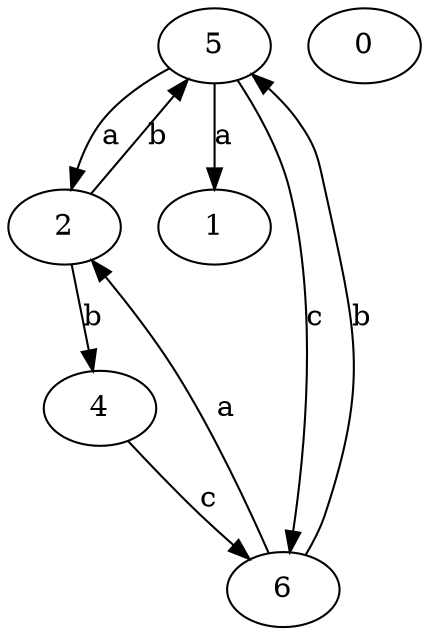 strict digraph  {
1;
2;
0;
4;
5;
6;
2 -> 4  [label=b];
2 -> 5  [label=b];
4 -> 6  [label=c];
5 -> 1  [label=a];
5 -> 2  [label=a];
5 -> 6  [label=c];
6 -> 2  [label=a];
6 -> 5  [label=b];
}
